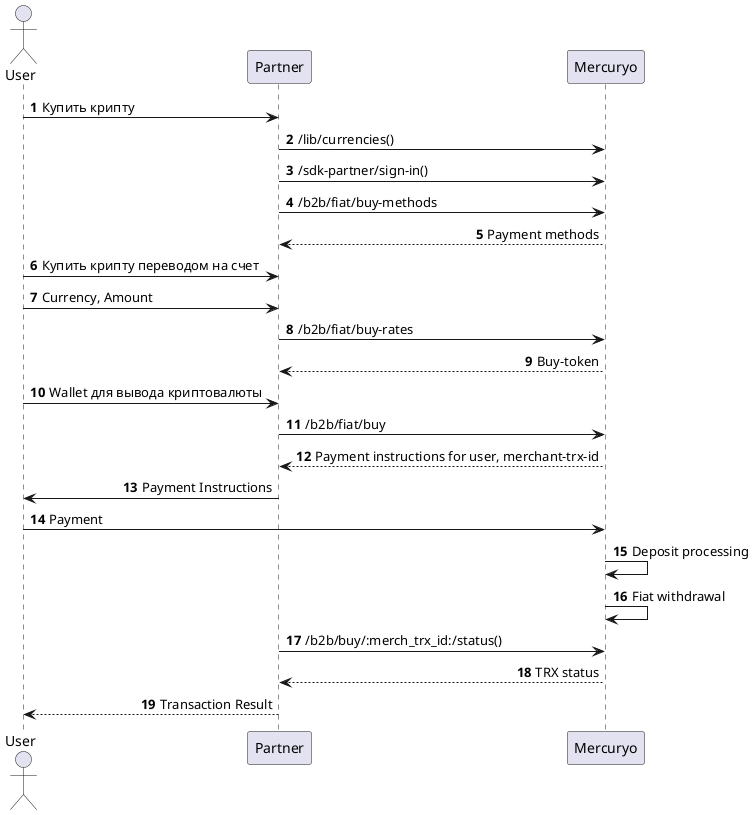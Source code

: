 @startuml
' This UML source uses PlantUML format.
' https://plantuml.com/sequence-diagram for syntax details.
' Optional styles

skinparam shadowing false
skinparam SequenceMessageAlign direction

autonumber

actor User as user
participant "Partner" as part
participant "Mercuryo" as merc

user -> part: Купить крипту
part -> merc: /lib/currencies()
part -> merc: /sdk-partner/sign-in()
part -> merc: /b2b/fiat/buy-methods
merc --> part: Payment methods
user -> part: Купить крипту переводом на счет
user -> part: Currency, Amount
part -> merc: /b2b/fiat/buy-rates
merc --> part: Buy-token
user -> part: Wallet для вывода криптовалюты
part -> merc: /b2b/fiat/buy
merc --> part: Payment instructions for user, merchant-trx-id
part -> user: Payment Instructions
user -> merc: Payment
merc -> merc: Deposit processing
merc -> merc: Fiat withdrawal
part -> merc: /b2b/buy/:merch_trx_id:/status()
merc --> part: TRX status
part --> user: Transaction Result

@enduml
